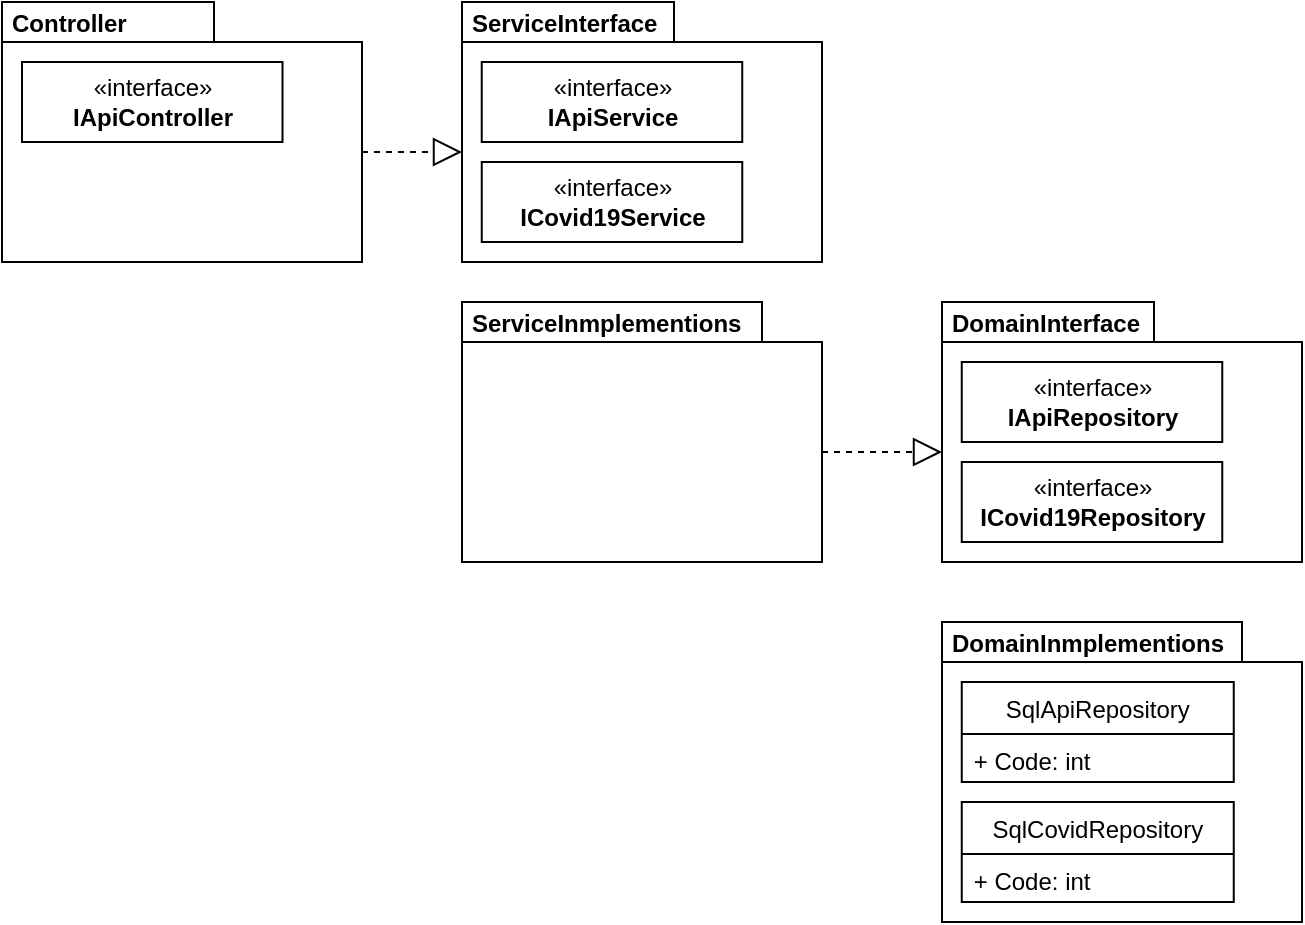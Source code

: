 <mxfile version="14.9.6" type="device" pages="2"><diagram id="CVfWBbihMc4qUGPDFLDg" name="Solution"><mxGraphModel dx="1024" dy="592" grid="1" gridSize="10" guides="1" tooltips="1" connect="1" arrows="1" fold="1" page="1" pageScale="1" pageWidth="827" pageHeight="1169" math="0" shadow="0"><root><mxCell id="4a_JY1OpyCybUqOFj23t-0"/><mxCell id="4a_JY1OpyCybUqOFj23t-1" parent="4a_JY1OpyCybUqOFj23t-0"/><mxCell id="w99aPFqhCIBnIL8ZS8Le-0" value="" style="shape=folder;fontStyle=1;spacingTop=10;tabWidth=106;tabHeight=20;tabPosition=left;html=1;" vertex="1" parent="4a_JY1OpyCybUqOFj23t-1"><mxGeometry x="250" y="70" width="180" height="130" as="geometry"/></mxCell><mxCell id="w99aPFqhCIBnIL8ZS8Le-1" value="ServiceInterface" style="text;align=left;fontStyle=1;verticalAlign=middle;spacingLeft=3;spacingRight=3;strokeColor=none;rotatable=0;points=[[0,0.5],[1,0.5]];portConstraint=eastwest;" vertex="1" parent="4a_JY1OpyCybUqOFj23t-1"><mxGeometry x="250" y="70" width="96.87" height="20" as="geometry"/></mxCell><mxCell id="w99aPFqhCIBnIL8ZS8Le-2" value="" style="shape=folder;fontStyle=1;spacingTop=10;tabWidth=106;tabHeight=20;tabPosition=left;html=1;" vertex="1" parent="4a_JY1OpyCybUqOFj23t-1"><mxGeometry x="20" y="70" width="180" height="130" as="geometry"/></mxCell><mxCell id="w99aPFqhCIBnIL8ZS8Le-3" value="Controller" style="text;align=left;fontStyle=1;verticalAlign=middle;spacingLeft=3;spacingRight=3;strokeColor=none;rotatable=0;points=[[0,0.5],[1,0.5]];portConstraint=eastwest;" vertex="1" parent="4a_JY1OpyCybUqOFj23t-1"><mxGeometry x="20" y="70" width="96.87" height="20" as="geometry"/></mxCell><mxCell id="w99aPFqhCIBnIL8ZS8Le-4" value="" style="shape=folder;fontStyle=1;spacingTop=10;tabWidth=150;tabHeight=20;tabPosition=left;html=1;" vertex="1" parent="4a_JY1OpyCybUqOFj23t-1"><mxGeometry x="250" y="220" width="180" height="130" as="geometry"/></mxCell><mxCell id="w99aPFqhCIBnIL8ZS8Le-5" value="ServiceInmplementions" style="text;align=left;fontStyle=1;verticalAlign=middle;spacingLeft=3;spacingRight=3;strokeColor=none;rotatable=0;points=[[0,0.5],[1,0.5]];portConstraint=eastwest;" vertex="1" parent="4a_JY1OpyCybUqOFj23t-1"><mxGeometry x="250" y="220" width="150" height="20" as="geometry"/></mxCell><mxCell id="XS3hZqE4jG2j6KmFFTCg-0" value="" style="shape=folder;fontStyle=1;spacingTop=10;tabWidth=106;tabHeight=20;tabPosition=left;html=1;" vertex="1" parent="4a_JY1OpyCybUqOFj23t-1"><mxGeometry x="490" y="220" width="180" height="130" as="geometry"/></mxCell><mxCell id="XS3hZqE4jG2j6KmFFTCg-1" value="DomainInterface" style="text;align=left;fontStyle=1;verticalAlign=middle;spacingLeft=3;spacingRight=3;strokeColor=none;rotatable=0;points=[[0,0.5],[1,0.5]];portConstraint=eastwest;" vertex="1" parent="4a_JY1OpyCybUqOFj23t-1"><mxGeometry x="490" y="220" width="96.87" height="20" as="geometry"/></mxCell><mxCell id="XS3hZqE4jG2j6KmFFTCg-2" value="" style="shape=folder;fontStyle=1;spacingTop=10;tabWidth=150;tabHeight=20;tabPosition=left;html=1;" vertex="1" parent="4a_JY1OpyCybUqOFj23t-1"><mxGeometry x="490" y="380" width="180" height="150" as="geometry"/></mxCell><mxCell id="XS3hZqE4jG2j6KmFFTCg-3" value="DomainInmplementions" style="text;align=left;fontStyle=1;verticalAlign=middle;spacingLeft=3;spacingRight=3;strokeColor=none;rotatable=0;points=[[0,0.5],[1,0.5]];portConstraint=eastwest;" vertex="1" parent="4a_JY1OpyCybUqOFj23t-1"><mxGeometry x="490" y="380" width="150" height="20" as="geometry"/></mxCell><mxCell id="kXW-wMcDPp0RHf90TcEr-0" value="«interface»&lt;br&gt;&lt;b&gt;IApiRepository&lt;/b&gt;" style="html=1;" vertex="1" parent="4a_JY1OpyCybUqOFj23t-1"><mxGeometry x="499.88" y="250" width="130.25" height="40" as="geometry"/></mxCell><mxCell id="kXW-wMcDPp0RHf90TcEr-1" value="«interface»&lt;br&gt;&lt;b&gt;ICovid19Repository&lt;/b&gt;" style="html=1;" vertex="1" parent="4a_JY1OpyCybUqOFj23t-1"><mxGeometry x="499.88" y="300" width="130.25" height="40" as="geometry"/></mxCell><mxCell id="r8T7A6G1z8AMvpsxJ_Ap-0" value="SqlCovidRepository" style="swimlane;fontStyle=0;childLayout=stackLayout;horizontal=1;startSize=26;fillColor=none;horizontalStack=0;resizeParent=1;resizeParentMax=0;resizeLast=0;collapsible=1;marginBottom=0;" vertex="1" parent="4a_JY1OpyCybUqOFj23t-1"><mxGeometry x="499.88" y="470" width="136" height="50" as="geometry"/></mxCell><mxCell id="r8T7A6G1z8AMvpsxJ_Ap-1" value="+ Code: int" style="text;strokeColor=none;fillColor=none;align=left;verticalAlign=top;spacingLeft=4;spacingRight=4;overflow=hidden;rotatable=0;points=[[0,0.5],[1,0.5]];portConstraint=eastwest;" vertex="1" parent="r8T7A6G1z8AMvpsxJ_Ap-0"><mxGeometry y="26" width="136" height="24" as="geometry"/></mxCell><mxCell id="r8T7A6G1z8AMvpsxJ_Ap-2" value="SqlApiRepository" style="swimlane;fontStyle=0;childLayout=stackLayout;horizontal=1;startSize=26;fillColor=none;horizontalStack=0;resizeParent=1;resizeParentMax=0;resizeLast=0;collapsible=1;marginBottom=0;" vertex="1" parent="4a_JY1OpyCybUqOFj23t-1"><mxGeometry x="499.88" y="410" width="136" height="50" as="geometry"/></mxCell><mxCell id="r8T7A6G1z8AMvpsxJ_Ap-3" value="+ Code: int" style="text;strokeColor=none;fillColor=none;align=left;verticalAlign=top;spacingLeft=4;spacingRight=4;overflow=hidden;rotatable=0;points=[[0,0.5],[1,0.5]];portConstraint=eastwest;" vertex="1" parent="r8T7A6G1z8AMvpsxJ_Ap-2"><mxGeometry y="26" width="136" height="24" as="geometry"/></mxCell><mxCell id="r8T7A6G1z8AMvpsxJ_Ap-4" value="«interface»&lt;br&gt;&lt;b&gt;IApiService&lt;/b&gt;" style="html=1;" vertex="1" parent="4a_JY1OpyCybUqOFj23t-1"><mxGeometry x="259.87" y="100" width="130.25" height="40" as="geometry"/></mxCell><mxCell id="r8T7A6G1z8AMvpsxJ_Ap-5" value="«interface»&lt;br&gt;&lt;b&gt;ICovid19Service&lt;/b&gt;" style="html=1;" vertex="1" parent="4a_JY1OpyCybUqOFj23t-1"><mxGeometry x="259.88" y="150" width="130.25" height="40" as="geometry"/></mxCell><mxCell id="r8T7A6G1z8AMvpsxJ_Ap-6" value="" style="endArrow=block;dashed=1;endFill=0;endSize=12;html=1;exitX=0;exitY=0;exitDx=180;exitDy=75;exitPerimeter=0;entryX=0;entryY=0;entryDx=0;entryDy=75;entryPerimeter=0;" edge="1" parent="4a_JY1OpyCybUqOFj23t-1" source="w99aPFqhCIBnIL8ZS8Le-2" target="w99aPFqhCIBnIL8ZS8Le-0"><mxGeometry width="160" relative="1" as="geometry"><mxPoint x="330" y="310" as="sourcePoint"/><mxPoint x="490" y="310" as="targetPoint"/></mxGeometry></mxCell><mxCell id="r8T7A6G1z8AMvpsxJ_Ap-7" value="" style="endArrow=block;dashed=1;endFill=0;endSize=12;html=1;entryX=0;entryY=0;entryDx=0;entryDy=75;entryPerimeter=0;exitX=0;exitY=0;exitDx=180;exitDy=75;exitPerimeter=0;" edge="1" parent="4a_JY1OpyCybUqOFj23t-1" source="w99aPFqhCIBnIL8ZS8Le-4" target="XS3hZqE4jG2j6KmFFTCg-0"><mxGeometry width="160" relative="1" as="geometry"><mxPoint x="330" y="310" as="sourcePoint"/><mxPoint x="490" y="310" as="targetPoint"/></mxGeometry></mxCell><mxCell id="oUFXegthqtNFozK8G-fZ-0" value="«interface»&lt;br&gt;&lt;b&gt;IApiController&lt;/b&gt;" style="html=1;" vertex="1" parent="4a_JY1OpyCybUqOFj23t-1"><mxGeometry x="30" y="100" width="130.25" height="40" as="geometry"/></mxCell></root></mxGraphModel></diagram><diagram id="Z1DRN_QDz_WU-hXfowOy" name="Package"><mxGraphModel dx="1024" dy="592" grid="1" gridSize="10" guides="1" tooltips="1" connect="1" arrows="1" fold="1" page="1" pageScale="1" pageWidth="827" pageHeight="1169" math="0" shadow="0"><root><mxCell id="pnDW_-gDPxbmpDhfInzQ-0"/><mxCell id="pnDW_-gDPxbmpDhfInzQ-1" parent="pnDW_-gDPxbmpDhfInzQ-0"/><mxCell id="DXSwVzw71S7U4tEwfDp--0" value="&lt;h1&gt;Package&lt;/h1&gt;&lt;p&gt;CoronaReaderソリューションのパッケージ構造&lt;/p&gt;" style="text;html=1;strokeColor=none;fillColor=none;spacing=5;spacingTop=-20;whiteSpace=wrap;overflow=hidden;rounded=0;align=left;" parent="pnDW_-gDPxbmpDhfInzQ-1" vertex="1"><mxGeometry x="9" y="15" width="810" height="70" as="geometry"/></mxCell><mxCell id="DXSwVzw71S7U4tEwfDp--1" value="" style="shape=folder;fontStyle=1;spacingTop=10;tabWidth=130;tabHeight=20;tabPosition=left;html=1;" parent="pnDW_-gDPxbmpDhfInzQ-1" vertex="1"><mxGeometry x="30" y="240" width="300" height="90" as="geometry"/></mxCell><mxCell id="DXSwVzw71S7U4tEwfDp--2" value="Api" style="text;align=left;fontStyle=1;verticalAlign=middle;spacingLeft=3;spacingRight=3;strokeColor=none;rotatable=0;points=[[0,0.5],[1,0.5]];portConstraint=eastwest;" parent="pnDW_-gDPxbmpDhfInzQ-1" vertex="1"><mxGeometry x="33.13" y="240" width="121.5" height="20" as="geometry"/></mxCell><mxCell id="DXSwVzw71S7U4tEwfDp--19" value="«abstract»&lt;br&gt;&lt;b&gt;CommandBase&lt;/b&gt;" style="html=1;" parent="pnDW_-gDPxbmpDhfInzQ-1" vertex="1"><mxGeometry x="186" y="280" width="130.25" height="40" as="geometry"/></mxCell><mxCell id="DXSwVzw71S7U4tEwfDp--33" value="" style="shape=folder;fontStyle=1;spacingTop=10;tabWidth=40;tabHeight=20;tabPosition=left;html=1;" parent="pnDW_-gDPxbmpDhfInzQ-1" vertex="1"><mxGeometry x="30" y="120" width="150" height="60" as="geometry"/></mxCell><mxCell id="DXSwVzw71S7U4tEwfDp--34" value="App" style="text;align=left;fontStyle=1;verticalAlign=middle;spacingLeft=3;spacingRight=3;strokeColor=none;rotatable=0;points=[[0,0.5],[1,0.5]];portConstraint=eastwest;" parent="pnDW_-gDPxbmpDhfInzQ-1" vertex="1"><mxGeometry x="33.13" y="120" width="40" height="20" as="geometry"/></mxCell><mxCell id="DXSwVzw71S7U4tEwfDp--35" value="CovidReader" style="text;align=left;fontStyle=1;verticalAlign=middle;spacingLeft=3;spacingRight=3;strokeColor=none;rotatable=0;points=[[0,0.5],[1,0.5]];portConstraint=eastwest;" parent="pnDW_-gDPxbmpDhfInzQ-1" vertex="1"><mxGeometry x="28.88" y="140" width="141.25" height="35" as="geometry"/></mxCell><mxCell id="DXSwVzw71S7U4tEwfDp--39" value="" style="endArrow=block;dashed=1;endFill=0;endSize=12;html=1;exitX=0.539;exitY=1.143;exitDx=0;exitDy=0;exitPerimeter=0;" parent="pnDW_-gDPxbmpDhfInzQ-1" source="DXSwVzw71S7U4tEwfDp--35" edge="1"><mxGeometry width="160" relative="1" as="geometry"><mxPoint x="230" y="290" as="sourcePoint"/><mxPoint x="103" y="242" as="targetPoint"/></mxGeometry></mxCell><mxCell id="2n8yTVSapJjkHiaEmnsO-1" value="" style="shape=folder;fontStyle=1;spacingTop=10;tabWidth=156;tabHeight=20;tabPosition=left;html=1;" parent="pnDW_-gDPxbmpDhfInzQ-1" vertex="1"><mxGeometry x="30" y="370" width="180" height="210" as="geometry"/></mxCell><mxCell id="2n8yTVSapJjkHiaEmnsO-2" value="Controller" style="text;align=left;fontStyle=1;verticalAlign=middle;spacingLeft=3;spacingRight=3;strokeColor=none;rotatable=0;points=[[0,0.5],[1,0.5]];portConstraint=eastwest;" parent="pnDW_-gDPxbmpDhfInzQ-1" vertex="1"><mxGeometry x="33.13" y="370" width="152.87" height="20" as="geometry"/></mxCell><mxCell id="7ZsH6tlb5J8tq0GMgnfy-2" value="" style="endArrow=block;dashed=1;endFill=0;endSize=12;html=1;entryX=0.305;entryY=0.998;entryDx=0;entryDy=0;entryPerimeter=0;" parent="pnDW_-gDPxbmpDhfInzQ-1" target="DXSwVzw71S7U4tEwfDp--1" edge="1"><mxGeometry width="160" relative="1" as="geometry"><mxPoint x="120" y="370" as="sourcePoint"/><mxPoint x="490" y="410" as="targetPoint"/></mxGeometry></mxCell><mxCell id="7ZsH6tlb5J8tq0GMgnfy-5" value="" style="shape=folder;fontStyle=1;spacingTop=10;tabWidth=130;tabHeight=20;tabPosition=left;html=1;" parent="pnDW_-gDPxbmpDhfInzQ-1" vertex="1"><mxGeometry x="250" y="440" width="160" height="110" as="geometry"/></mxCell><mxCell id="7ZsH6tlb5J8tq0GMgnfy-6" value="CoreInterfaces" style="text;align=left;fontStyle=1;verticalAlign=middle;spacingLeft=3;spacingRight=3;strokeColor=none;rotatable=0;points=[[0,0.5],[1,0.5]];portConstraint=eastwest;" parent="pnDW_-gDPxbmpDhfInzQ-1" vertex="1"><mxGeometry x="253.13" y="440" width="121.5" height="20" as="geometry"/></mxCell><mxCell id="7ZsH6tlb5J8tq0GMgnfy-9" value="" style="shape=folder;fontStyle=1;spacingTop=10;tabWidth=130;tabHeight=20;tabPosition=left;html=1;" parent="pnDW_-gDPxbmpDhfInzQ-1" vertex="1"><mxGeometry x="254" y="650" width="160" height="110" as="geometry"/></mxCell><mxCell id="7ZsH6tlb5J8tq0GMgnfy-10" value="CoreImplementions" style="text;align=left;fontStyle=1;verticalAlign=middle;spacingLeft=3;spacingRight=3;strokeColor=none;rotatable=0;points=[[0,0.5],[1,0.5]];portConstraint=eastwest;" parent="pnDW_-gDPxbmpDhfInzQ-1" vertex="1"><mxGeometry x="257.13" y="650" width="121.5" height="20" as="geometry"/></mxCell><mxCell id="7ZsH6tlb5J8tq0GMgnfy-18" value="" style="endArrow=block;dashed=1;endFill=0;endSize=12;html=1;entryX=0.5;entryY=1;entryDx=0;entryDy=0;entryPerimeter=0;" parent="pnDW_-gDPxbmpDhfInzQ-1" target="7ZsH6tlb5J8tq0GMgnfy-5" edge="1"><mxGeometry width="160" relative="1" as="geometry"><mxPoint x="330" y="660" as="sourcePoint"/><mxPoint x="180" y="610" as="targetPoint"/></mxGeometry></mxCell><mxCell id="7ZsH6tlb5J8tq0GMgnfy-19" value="" style="endArrow=block;dashed=1;endFill=0;endSize=12;html=1;exitX=0;exitY=0;exitDx=180;exitDy=115;exitPerimeter=0;" parent="pnDW_-gDPxbmpDhfInzQ-1" source="2n8yTVSapJjkHiaEmnsO-1" edge="1"><mxGeometry width="160" relative="1" as="geometry"><mxPoint x="480" y="370" as="sourcePoint"/><mxPoint x="250" y="480" as="targetPoint"/></mxGeometry></mxCell><mxCell id="7ZsH6tlb5J8tq0GMgnfy-21" value="" style="shape=folder;fontStyle=1;spacingTop=10;tabWidth=130;tabHeight=20;tabPosition=left;html=1;" parent="pnDW_-gDPxbmpDhfInzQ-1" vertex="1"><mxGeometry x="459" y="370" width="180" height="90" as="geometry"/></mxCell><mxCell id="7ZsH6tlb5J8tq0GMgnfy-22" value="Domain" style="text;align=left;fontStyle=1;verticalAlign=middle;spacingLeft=3;spacingRight=3;strokeColor=none;rotatable=0;points=[[0,0.5],[1,0.5]];portConstraint=eastwest;" parent="pnDW_-gDPxbmpDhfInzQ-1" vertex="1"><mxGeometry x="462.13" y="370" width="121.5" height="20" as="geometry"/></mxCell><mxCell id="7ZsH6tlb5J8tq0GMgnfy-23" value="Models / Repository" style="text;align=left;fontStyle=1;verticalAlign=middle;spacingLeft=3;spacingRight=3;strokeColor=none;rotatable=0;points=[[0,0.5],[1,0.5]];portConstraint=eastwest;" parent="pnDW_-gDPxbmpDhfInzQ-1" vertex="1"><mxGeometry x="469" y="390" width="90" height="20" as="geometry"/></mxCell><mxCell id="7ZsH6tlb5J8tq0GMgnfy-24" value="«interface»&lt;br&gt;&lt;b&gt;ICovidRepository&lt;/b&gt;" style="html=1;" parent="pnDW_-gDPxbmpDhfInzQ-1" vertex="1"><mxGeometry x="468.88" y="410" width="130.25" height="40" as="geometry"/></mxCell><mxCell id="7ZsH6tlb5J8tq0GMgnfy-25" value="" style="shape=folder;fontStyle=1;spacingTop=10;tabWidth=130;tabHeight=20;tabPosition=left;html=1;" parent="pnDW_-gDPxbmpDhfInzQ-1" vertex="1"><mxGeometry x="459" y="502.5" width="180" height="95" as="geometry"/></mxCell><mxCell id="7ZsH6tlb5J8tq0GMgnfy-26" value="DomainRepositories" style="text;align=left;fontStyle=1;verticalAlign=middle;spacingLeft=3;spacingRight=3;strokeColor=none;rotatable=0;points=[[0,0.5],[1,0.5]];portConstraint=eastwest;" parent="pnDW_-gDPxbmpDhfInzQ-1" vertex="1"><mxGeometry x="462.13" y="502.5" width="121.5" height="20" as="geometry"/></mxCell><mxCell id="7ZsH6tlb5J8tq0GMgnfy-27" value="Repository" style="text;align=left;fontStyle=1;verticalAlign=middle;spacingLeft=3;spacingRight=3;strokeColor=none;rotatable=0;points=[[0,0.5],[1,0.5]];portConstraint=eastwest;" parent="pnDW_-gDPxbmpDhfInzQ-1" vertex="1"><mxGeometry x="469" y="522.5" width="90" height="20" as="geometry"/></mxCell><mxCell id="7ZsH6tlb5J8tq0GMgnfy-29" value="SqlCovidRepository" style="swimlane;fontStyle=0;childLayout=stackLayout;horizontal=1;startSize=26;fillColor=none;horizontalStack=0;resizeParent=1;resizeParentMax=0;resizeLast=0;collapsible=1;marginBottom=0;" parent="pnDW_-gDPxbmpDhfInzQ-1" vertex="1"><mxGeometry x="468.88" y="542.5" width="136" height="50" as="geometry"/></mxCell><mxCell id="7ZsH6tlb5J8tq0GMgnfy-30" value="+ Code: int" style="text;strokeColor=none;fillColor=none;align=left;verticalAlign=top;spacingLeft=4;spacingRight=4;overflow=hidden;rotatable=0;points=[[0,0.5],[1,0.5]];portConstraint=eastwest;" parent="7ZsH6tlb5J8tq0GMgnfy-29" vertex="1"><mxGeometry y="26" width="136" height="24" as="geometry"/></mxCell><mxCell id="7ZsH6tlb5J8tq0GMgnfy-31" value="" style="endArrow=block;dashed=1;endFill=0;endSize=12;html=1;entryX=0;entryY=0;entryDx=0;entryDy=55;entryPerimeter=0;" parent="pnDW_-gDPxbmpDhfInzQ-1" target="7ZsH6tlb5J8tq0GMgnfy-21" edge="1"><mxGeometry width="160" relative="1" as="geometry"><mxPoint x="210" y="425" as="sourcePoint"/><mxPoint x="343.13" y="346.228" as="targetPoint"/></mxGeometry></mxCell><mxCell id="7ZsH6tlb5J8tq0GMgnfy-32" value="" style="endArrow=block;dashed=1;endFill=0;endSize=12;html=1;entryX=0.5;entryY=1;entryDx=0;entryDy=0;entryPerimeter=0;exitX=0.723;exitY=0.075;exitDx=0;exitDy=0;exitPerimeter=0;" parent="pnDW_-gDPxbmpDhfInzQ-1" source="7ZsH6tlb5J8tq0GMgnfy-26" target="7ZsH6tlb5J8tq0GMgnfy-21" edge="1"><mxGeometry width="160" relative="1" as="geometry"><mxPoint x="549" y="490" as="sourcePoint"/><mxPoint x="560" y="610" as="targetPoint"/></mxGeometry></mxCell><mxCell id="qbEBxUHp-ZyL9klkuSjW-0" value="AppCommand" style="html=1;" parent="pnDW_-gDPxbmpDhfInzQ-1" vertex="1"><mxGeometry x="41.57" y="280" width="130.25" height="40" as="geometry"/></mxCell><mxCell id="qbEBxUHp-ZyL9klkuSjW-3" value="«interface»&lt;br&gt;&lt;b&gt;IController&lt;/b&gt;" style="html=1;" parent="pnDW_-gDPxbmpDhfInzQ-1" vertex="1"><mxGeometry x="55.75" y="530" width="130.25" height="40" as="geometry"/></mxCell><mxCell id="qbEBxUHp-ZyL9klkuSjW-4" value="AppController" style="html=1;" parent="pnDW_-gDPxbmpDhfInzQ-1" vertex="1"><mxGeometry x="54.88" y="395" width="130.25" height="40" as="geometry"/></mxCell><mxCell id="qbEBxUHp-ZyL9klkuSjW-5" value="" style="shape=folder;fontStyle=1;spacingTop=10;tabWidth=40;tabHeight=20;tabPosition=left;html=1;" parent="pnDW_-gDPxbmpDhfInzQ-1" vertex="1"><mxGeometry x="200" y="120" width="150" height="60" as="geometry"/></mxCell><mxCell id="qbEBxUHp-ZyL9klkuSjW-6" value="App" style="text;align=left;fontStyle=1;verticalAlign=middle;spacingLeft=3;spacingRight=3;strokeColor=none;rotatable=0;points=[[0,0.5],[1,0.5]];portConstraint=eastwest;" parent="pnDW_-gDPxbmpDhfInzQ-1" vertex="1"><mxGeometry x="203.13" y="120" width="40" height="20" as="geometry"/></mxCell><mxCell id="qbEBxUHp-ZyL9klkuSjW-7" value="CovidReader.Windows" style="text;align=left;fontStyle=1;verticalAlign=middle;spacingLeft=3;spacingRight=3;strokeColor=none;rotatable=0;points=[[0,0.5],[1,0.5]];portConstraint=eastwest;" parent="pnDW_-gDPxbmpDhfInzQ-1" vertex="1"><mxGeometry x="198.88" y="140" width="141.25" height="35" as="geometry"/></mxCell><mxCell id="qbEBxUHp-ZyL9klkuSjW-8" value="" style="shape=folder;fontStyle=1;spacingTop=10;tabWidth=40;tabHeight=20;tabPosition=left;html=1;" parent="pnDW_-gDPxbmpDhfInzQ-1" vertex="1"><mxGeometry x="375.75" y="120" width="150" height="60" as="geometry"/></mxCell><mxCell id="qbEBxUHp-ZyL9klkuSjW-9" value="App" style="text;align=left;fontStyle=1;verticalAlign=middle;spacingLeft=3;spacingRight=3;strokeColor=none;rotatable=0;points=[[0,0.5],[1,0.5]];portConstraint=eastwest;" parent="pnDW_-gDPxbmpDhfInzQ-1" vertex="1"><mxGeometry x="378.88" y="120" width="40" height="20" as="geometry"/></mxCell><mxCell id="qbEBxUHp-ZyL9klkuSjW-10" value="CovidReader.Web" style="text;align=left;fontStyle=1;verticalAlign=middle;spacingLeft=3;spacingRight=3;strokeColor=none;rotatable=0;points=[[0,0.5],[1,0.5]];portConstraint=eastwest;" parent="pnDW_-gDPxbmpDhfInzQ-1" vertex="1"><mxGeometry x="374.63" y="140" width="141.25" height="35" as="geometry"/></mxCell><mxCell id="qbEBxUHp-ZyL9klkuSjW-11" value="ApiController" style="html=1;" parent="pnDW_-gDPxbmpDhfInzQ-1" vertex="1"><mxGeometry x="54.88" y="440" width="130.25" height="40" as="geometry"/></mxCell><mxCell id="qbEBxUHp-ZyL9klkuSjW-12" value="CovidController" style="html=1;" parent="pnDW_-gDPxbmpDhfInzQ-1" vertex="1"><mxGeometry x="55.75" y="482.5" width="130.25" height="40" as="geometry"/></mxCell><mxCell id="qbEBxUHp-ZyL9klkuSjW-13" value="" style="endArrow=block;dashed=1;endFill=0;endSize=12;html=1;exitX=0.5;exitY=1;exitDx=0;exitDy=0;exitPerimeter=0;entryX=0;entryY=0;entryDx=215;entryDy=20;entryPerimeter=0;" parent="pnDW_-gDPxbmpDhfInzQ-1" source="qbEBxUHp-ZyL9klkuSjW-5" target="DXSwVzw71S7U4tEwfDp--1" edge="1"><mxGeometry width="160" relative="1" as="geometry"><mxPoint x="260" y="230" as="sourcePoint"/><mxPoint x="257.986" y="291.995" as="targetPoint"/></mxGeometry></mxCell><mxCell id="qbEBxUHp-ZyL9klkuSjW-14" value="" style="endArrow=block;dashed=1;endFill=0;endSize=12;html=1;exitX=0.407;exitY=0.99;exitDx=0;exitDy=0;exitPerimeter=0;entryX=0.916;entryY=0.216;entryDx=0;entryDy=0;entryPerimeter=0;" parent="pnDW_-gDPxbmpDhfInzQ-1" source="qbEBxUHp-ZyL9klkuSjW-8" target="DXSwVzw71S7U4tEwfDp--1" edge="1"><mxGeometry width="160" relative="1" as="geometry"><mxPoint x="400" y="220" as="sourcePoint"/><mxPoint x="397.986" y="281.995" as="targetPoint"/></mxGeometry></mxCell></root></mxGraphModel></diagram></mxfile>